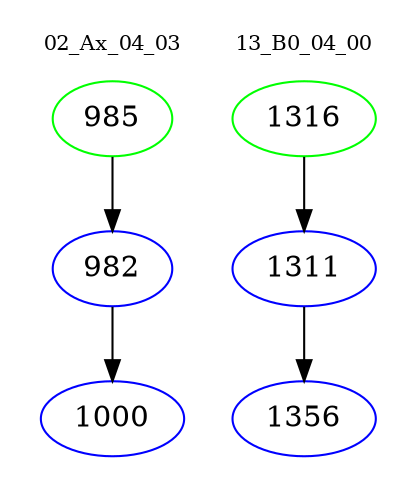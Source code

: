 digraph{
subgraph cluster_0 {
color = white
label = "02_Ax_04_03";
fontsize=10;
T0_985 [label="985", color="green"]
T0_985 -> T0_982 [color="black"]
T0_982 [label="982", color="blue"]
T0_982 -> T0_1000 [color="black"]
T0_1000 [label="1000", color="blue"]
}
subgraph cluster_1 {
color = white
label = "13_B0_04_00";
fontsize=10;
T1_1316 [label="1316", color="green"]
T1_1316 -> T1_1311 [color="black"]
T1_1311 [label="1311", color="blue"]
T1_1311 -> T1_1356 [color="black"]
T1_1356 [label="1356", color="blue"]
}
}
